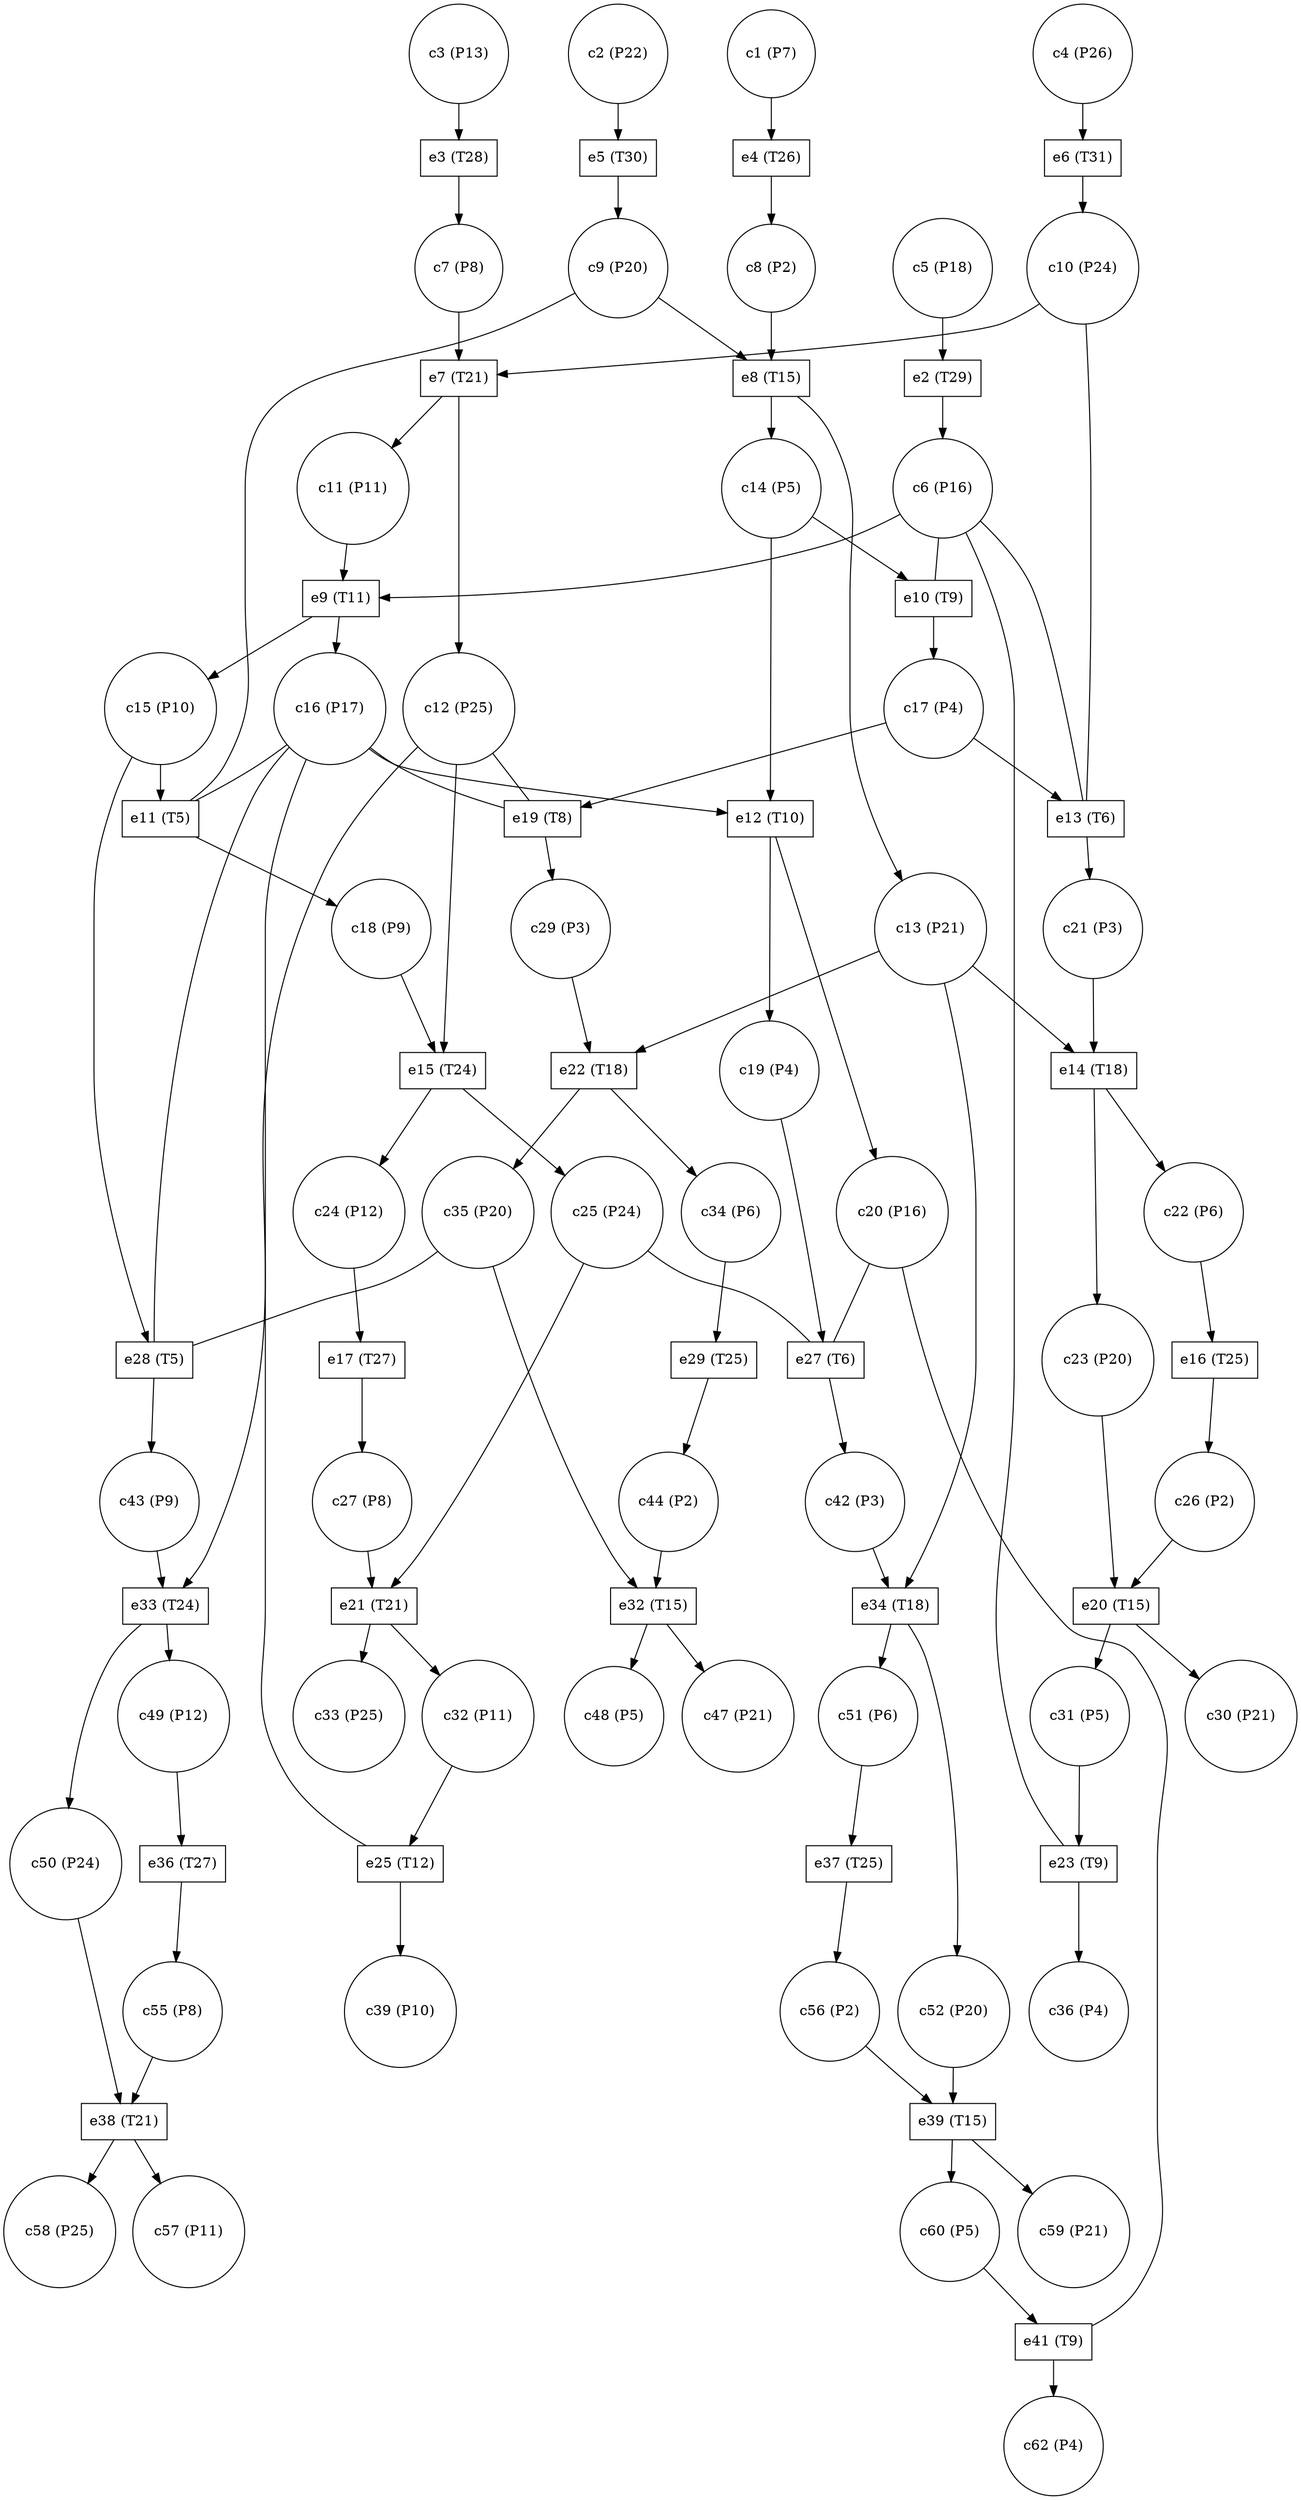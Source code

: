 digraph PetriNet {
// Places
p42 [shape=circle label="c42 (P3)"];
p27 [shape=circle label="c27 (P8)"];
p58 [shape=circle label="c58 (P25)"];
p11 [shape=circle label="c11 (P11)"];
p10 [shape=circle label="c10 (P24)"];
p43 [shape=circle label="c43 (P9)"];
p22 [shape=circle label="c22 (P6)"];
p2 [shape=circle label="c2 (P22)"];
p51 [shape=circle label="c51 (P6)"];
p13 [shape=circle label="c13 (P21)"];
p1 [shape=circle label="c1 (P7)"];
p3 [shape=circle label="c3 (P13)"];
p33 [shape=circle label="c33 (P25)"];
p25 [shape=circle label="c25 (P24)"];
p26 [shape=circle label="c26 (P2)"];
p14 [shape=circle label="c14 (P5)"];
p15 [shape=circle label="c15 (P10)"];
p8 [shape=circle label="c8 (P2)"];
p49 [shape=circle label="c49 (P12)"];
p50 [shape=circle label="c50 (P24)"];
p36 [shape=circle label="c36 (P4)"];
p48 [shape=circle label="c48 (P5)"];
p19 [shape=circle label="c19 (P4)"];
p24 [shape=circle label="c24 (P12)"];
p4 [shape=circle label="c4 (P26)"];
p6 [shape=circle label="c6 (P16)"];
p21 [shape=circle label="c21 (P3)"];
p55 [shape=circle label="c55 (P8)"];
p20 [shape=circle label="c20 (P16)"];
p9 [shape=circle label="c9 (P20)"];
p44 [shape=circle label="c44 (P2)"];
p23 [shape=circle label="c23 (P20)"];
p34 [shape=circle label="c34 (P6)"];
p17 [shape=circle label="c17 (P4)"];
p29 [shape=circle label="c29 (P3)"];
p57 [shape=circle label="c57 (P11)"];
p31 [shape=circle label="c31 (P5)"];
p16 [shape=circle label="c16 (P17)"];
p59 [shape=circle label="c59 (P21)"];
p60 [shape=circle label="c60 (P5)"];
p7 [shape=circle label="c7 (P8)"];
p39 [shape=circle label="c39 (P10)"];
p18 [shape=circle label="c18 (P9)"];
p62 [shape=circle label="c62 (P4)"];
p32 [shape=circle label="c32 (P11)"];
p56 [shape=circle label="c56 (P2)"];
p5 [shape=circle label="c5 (P18)"];
p52 [shape=circle label="c52 (P20)"];
p47 [shape=circle label="c47 (P21)"];
p30 [shape=circle label="c30 (P21)"];
p12 [shape=circle label="c12 (P25)"];
p35 [shape=circle label="c35 (P20)"];
// Transitions
t10 [shape=box label="e10 (T9)"];
t25 [shape=box label="e25 (T12)"];
t5 [shape=box label="e5 (T30)"];
t39 [shape=box label="e39 (T15)"];
t7 [shape=box label="e7 (T21)"];
t14 [shape=box label="e14 (T18)"];
t3 [shape=box label="e3 (T28)"];
t11 [shape=box label="e11 (T5)"];
t34 [shape=box label="e34 (T18)"];
t37 [shape=box label="e37 (T25)"];
t38 [shape=box label="e38 (T21)"];
t8 [shape=box label="e8 (T15)"];
t27 [shape=box label="e27 (T6)"];
t29 [shape=box label="e29 (T25)"];
t22 [shape=box label="e22 (T18)"];
t41 [shape=box label="e41 (T9)"];
t9 [shape=box label="e9 (T11)"];
t36 [shape=box label="e36 (T27)"];
t28 [shape=box label="e28 (T5)"];
t21 [shape=box label="e21 (T21)"];
t13 [shape=box label="e13 (T6)"];
t20 [shape=box label="e20 (T15)"];
t2 [shape=box label="e2 (T29)"];
t4 [shape=box label="e4 (T26)"];
t12 [shape=box label="e12 (T10)"];
t6 [shape=box label="e6 (T31)"];
t33 [shape=box label="e33 (T24)"];
t23 [shape=box label="e23 (T9)"];
t19 [shape=box label="e19 (T8)"];
t17 [shape=box label="e17 (T27)"];
t15 [shape=box label="e15 (T24)"];
t16 [shape=box label="e16 (T25)"];
t32 [shape=box label="e32 (T15)"];
// Edges
p42 -> t34;
p27 -> t21;
p11 -> t9;
p10 -> t7;
p43 -> t33;
p22 -> t16;
p2 -> t5;
p51 -> t37;
p13 -> t14;
p13 -> t22;
p13 -> t34;
p1 -> t4;
p3 -> t3;
p25 -> t21;
p26 -> t20;
p14 -> t10;
p14 -> t12;
p15 -> t11;
p15 -> t28;
p8 -> t8;
p49 -> t36;
p50 -> t38;
p19 -> t27;
p24 -> t17;
p4 -> t6;
p6 -> t9;
p21 -> t14;
p55 -> t38;
p9 -> t8;
p44 -> t32;
p23 -> t20;
p34 -> t29;
p17 -> t13;
p17 -> t19;
p29 -> t22;
p31 -> t23;
p16 -> t12;
p60 -> t41;
p7 -> t7;
p18 -> t15;
p32 -> t25;
p56 -> t39;
p5 -> t2;
p52 -> t39;
p12 -> t15;
p12 -> t33;
p35 -> t32;
t10 -> p17;
p6 -> t10 [dir=none];
t25 -> p39;
p16 -> t25 [dir=none];
t5 -> p9;
t39 -> p59;
t39 -> p60;
t7 -> p11;
t7 -> p12;
t14 -> p22;
t14 -> p23;
t3 -> p7;
t11 -> p18;
p9 -> t11 [dir=none];
p16 -> t11 [dir=none];
t34 -> p51;
t34 -> p52;
t37 -> p56;
t38 -> p57;
t38 -> p58;
t8 -> p13;
t8 -> p14;
t27 -> p42;
p25 -> t27 [dir=none];
p20 -> t27 [dir=none];
t29 -> p44;
t22 -> p34;
t22 -> p35;
t41 -> p62;
p20 -> t41 [dir=none];
t9 -> p15;
t9 -> p16;
t36 -> p55;
t28 -> p43;
p16 -> t28 [dir=none];
p35 -> t28 [dir=none];
t21 -> p32;
t21 -> p33;
t13 -> p21;
p6 -> t13 [dir=none];
p10 -> t13 [dir=none];
t20 -> p30;
t20 -> p31;
t2 -> p6;
t4 -> p8;
t12 -> p19;
t12 -> p20;
t6 -> p10;
t33 -> p49;
t33 -> p50;
t23 -> p36;
p6 -> t23 [dir=none];
t19 -> p29;
p12 -> t19 [dir=none];
p16 -> t19 [dir=none];
t17 -> p27;
t15 -> p24;
t15 -> p25;
t16 -> p26;
t32 -> p47;
t32 -> p48;
}
